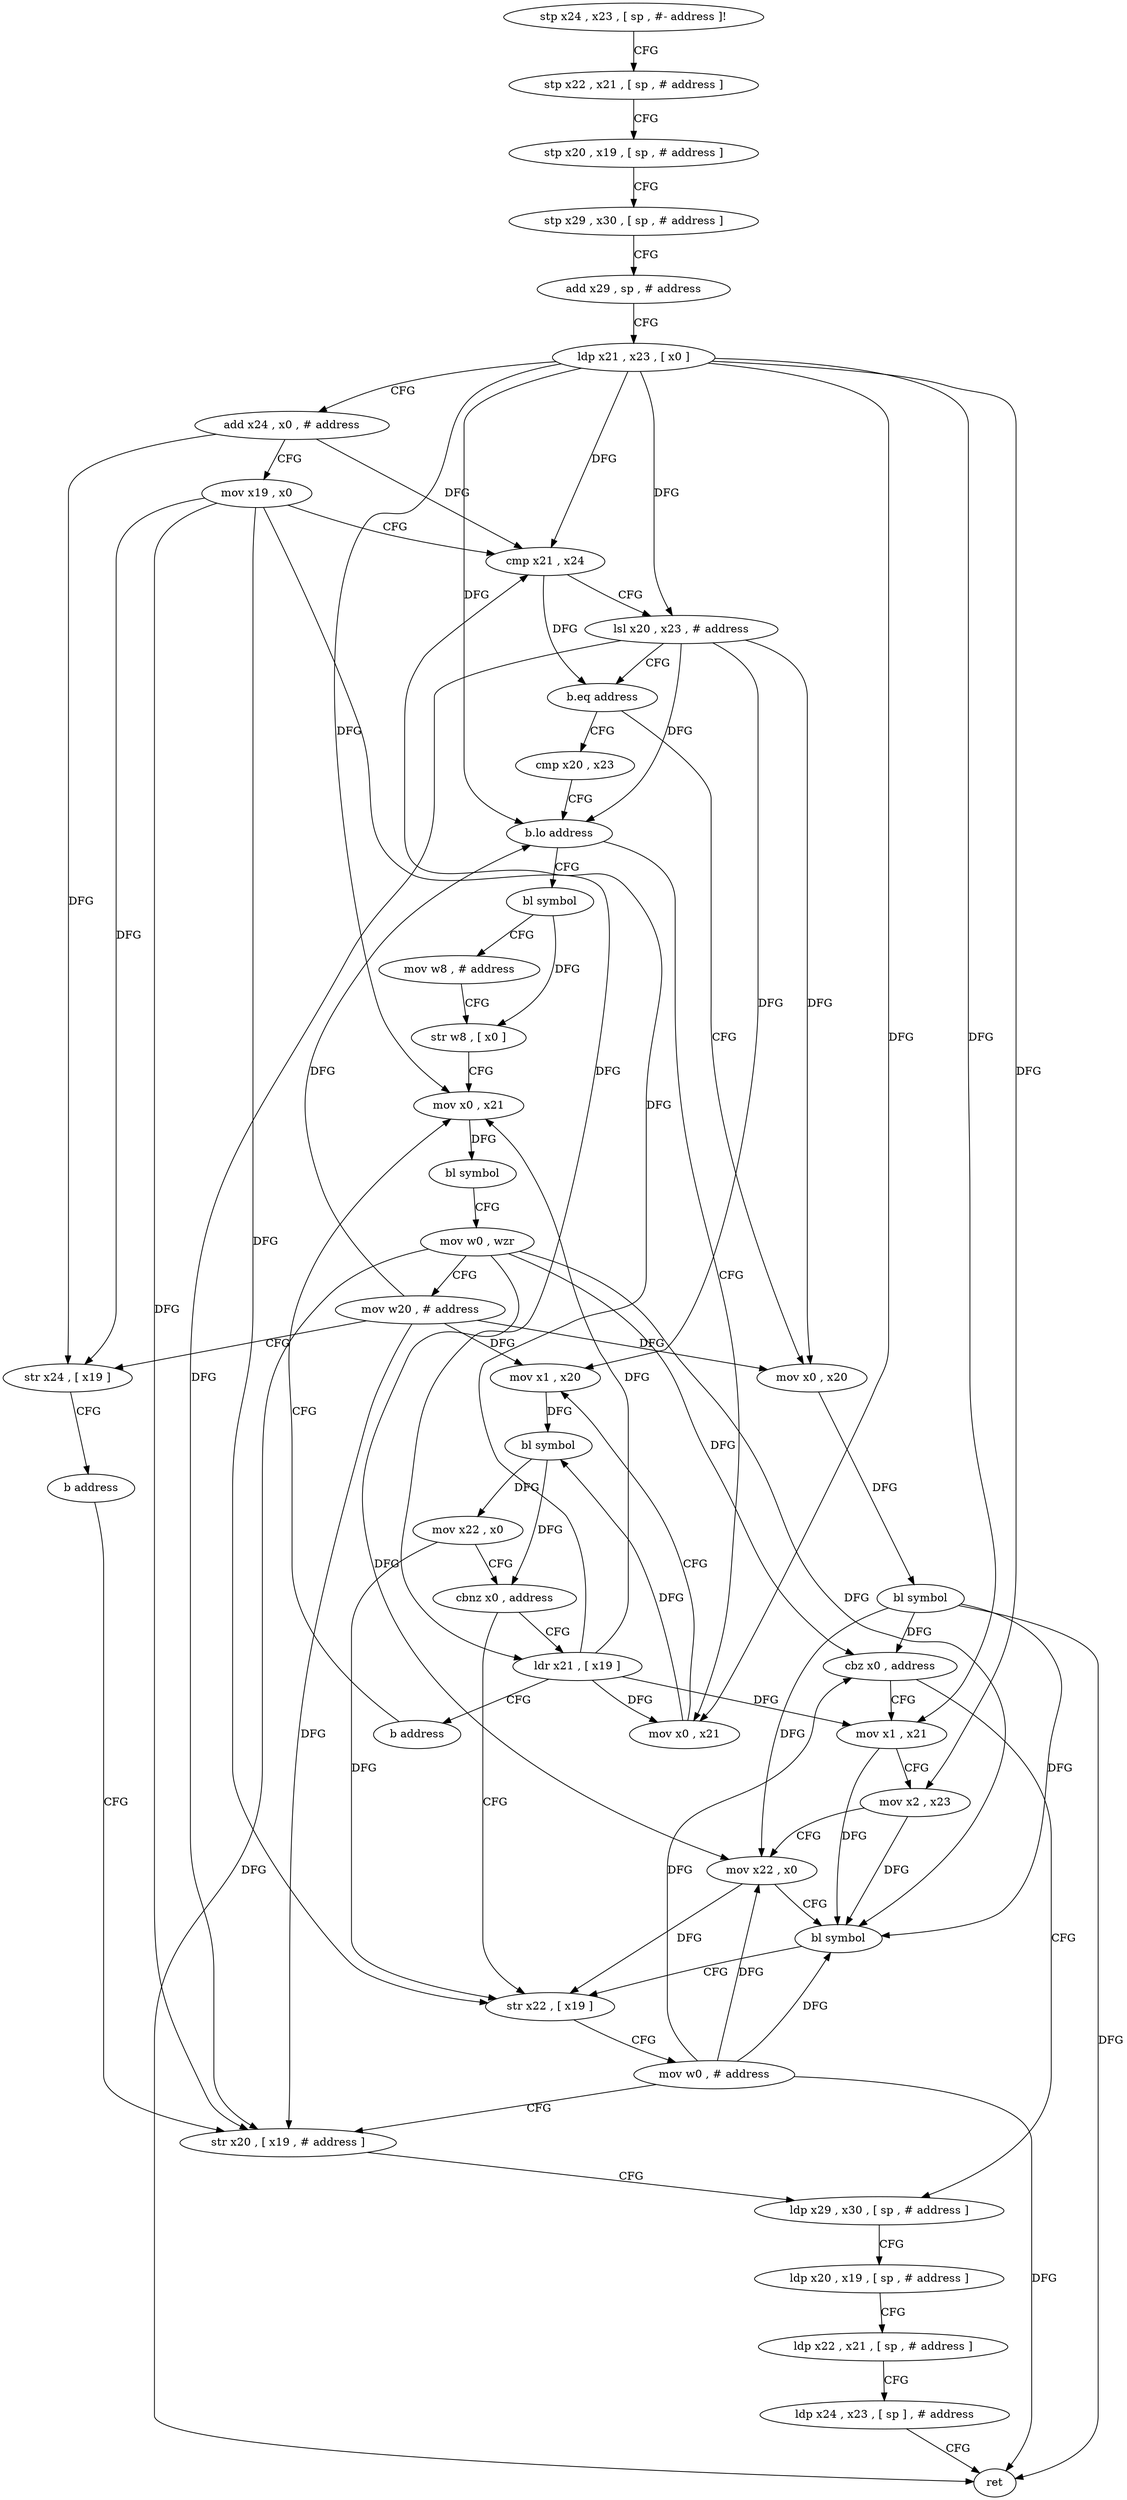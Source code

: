 digraph "func" {
"4231268" [label = "stp x24 , x23 , [ sp , #- address ]!" ]
"4231272" [label = "stp x22 , x21 , [ sp , # address ]" ]
"4231276" [label = "stp x20 , x19 , [ sp , # address ]" ]
"4231280" [label = "stp x29 , x30 , [ sp , # address ]" ]
"4231284" [label = "add x29 , sp , # address" ]
"4231288" [label = "ldp x21 , x23 , [ x0 ]" ]
"4231292" [label = "add x24 , x0 , # address" ]
"4231296" [label = "mov x19 , x0" ]
"4231300" [label = "cmp x21 , x24" ]
"4231304" [label = "lsl x20 , x23 , # address" ]
"4231308" [label = "b.eq address" ]
"4231348" [label = "mov x0 , x20" ]
"4231312" [label = "cmp x20 , x23" ]
"4231352" [label = "bl symbol" ]
"4231356" [label = "cbz x0 , address" ]
"4231388" [label = "ldp x29 , x30 , [ sp , # address ]" ]
"4231360" [label = "mov x1 , x21" ]
"4231316" [label = "b.lo address" ]
"4231408" [label = "bl symbol" ]
"4231320" [label = "mov x0 , x21" ]
"4231392" [label = "ldp x20 , x19 , [ sp , # address ]" ]
"4231396" [label = "ldp x22 , x21 , [ sp , # address ]" ]
"4231400" [label = "ldp x24 , x23 , [ sp ] , # address" ]
"4231404" [label = "ret" ]
"4231364" [label = "mov x2 , x23" ]
"4231368" [label = "mov x22 , x0" ]
"4231372" [label = "bl symbol" ]
"4231376" [label = "str x22 , [ x19 ]" ]
"4231412" [label = "mov w8 , # address" ]
"4231416" [label = "str w8 , [ x0 ]" ]
"4231420" [label = "mov x0 , x21" ]
"4231324" [label = "mov x1 , x20" ]
"4231328" [label = "bl symbol" ]
"4231332" [label = "mov x22 , x0" ]
"4231336" [label = "cbnz x0 , address" ]
"4231340" [label = "ldr x21 , [ x19 ]" ]
"4231384" [label = "str x20 , [ x19 , # address ]" ]
"4231380" [label = "mov w0 , # address" ]
"4231344" [label = "b address" ]
"4231424" [label = "bl symbol" ]
"4231428" [label = "mov w0 , wzr" ]
"4231432" [label = "mov w20 , # address" ]
"4231436" [label = "str x24 , [ x19 ]" ]
"4231440" [label = "b address" ]
"4231268" -> "4231272" [ label = "CFG" ]
"4231272" -> "4231276" [ label = "CFG" ]
"4231276" -> "4231280" [ label = "CFG" ]
"4231280" -> "4231284" [ label = "CFG" ]
"4231284" -> "4231288" [ label = "CFG" ]
"4231288" -> "4231292" [ label = "CFG" ]
"4231288" -> "4231300" [ label = "DFG" ]
"4231288" -> "4231360" [ label = "DFG" ]
"4231288" -> "4231320" [ label = "DFG" ]
"4231288" -> "4231420" [ label = "DFG" ]
"4231288" -> "4231304" [ label = "DFG" ]
"4231288" -> "4231316" [ label = "DFG" ]
"4231288" -> "4231364" [ label = "DFG" ]
"4231292" -> "4231296" [ label = "CFG" ]
"4231292" -> "4231300" [ label = "DFG" ]
"4231292" -> "4231436" [ label = "DFG" ]
"4231296" -> "4231300" [ label = "CFG" ]
"4231296" -> "4231376" [ label = "DFG" ]
"4231296" -> "4231436" [ label = "DFG" ]
"4231296" -> "4231340" [ label = "DFG" ]
"4231296" -> "4231384" [ label = "DFG" ]
"4231300" -> "4231304" [ label = "CFG" ]
"4231300" -> "4231308" [ label = "DFG" ]
"4231304" -> "4231308" [ label = "CFG" ]
"4231304" -> "4231348" [ label = "DFG" ]
"4231304" -> "4231316" [ label = "DFG" ]
"4231304" -> "4231324" [ label = "DFG" ]
"4231304" -> "4231384" [ label = "DFG" ]
"4231308" -> "4231348" [ label = "CFG" ]
"4231308" -> "4231312" [ label = "CFG" ]
"4231348" -> "4231352" [ label = "DFG" ]
"4231312" -> "4231316" [ label = "CFG" ]
"4231352" -> "4231356" [ label = "DFG" ]
"4231352" -> "4231404" [ label = "DFG" ]
"4231352" -> "4231368" [ label = "DFG" ]
"4231352" -> "4231372" [ label = "DFG" ]
"4231356" -> "4231388" [ label = "CFG" ]
"4231356" -> "4231360" [ label = "CFG" ]
"4231388" -> "4231392" [ label = "CFG" ]
"4231360" -> "4231364" [ label = "CFG" ]
"4231360" -> "4231372" [ label = "DFG" ]
"4231316" -> "4231408" [ label = "CFG" ]
"4231316" -> "4231320" [ label = "CFG" ]
"4231408" -> "4231412" [ label = "CFG" ]
"4231408" -> "4231416" [ label = "DFG" ]
"4231320" -> "4231324" [ label = "CFG" ]
"4231320" -> "4231328" [ label = "DFG" ]
"4231392" -> "4231396" [ label = "CFG" ]
"4231396" -> "4231400" [ label = "CFG" ]
"4231400" -> "4231404" [ label = "CFG" ]
"4231364" -> "4231368" [ label = "CFG" ]
"4231364" -> "4231372" [ label = "DFG" ]
"4231368" -> "4231372" [ label = "CFG" ]
"4231368" -> "4231376" [ label = "DFG" ]
"4231372" -> "4231376" [ label = "CFG" ]
"4231376" -> "4231380" [ label = "CFG" ]
"4231412" -> "4231416" [ label = "CFG" ]
"4231416" -> "4231420" [ label = "CFG" ]
"4231420" -> "4231424" [ label = "DFG" ]
"4231324" -> "4231328" [ label = "DFG" ]
"4231328" -> "4231332" [ label = "DFG" ]
"4231328" -> "4231336" [ label = "DFG" ]
"4231332" -> "4231336" [ label = "CFG" ]
"4231332" -> "4231376" [ label = "DFG" ]
"4231336" -> "4231376" [ label = "CFG" ]
"4231336" -> "4231340" [ label = "CFG" ]
"4231340" -> "4231344" [ label = "CFG" ]
"4231340" -> "4231360" [ label = "DFG" ]
"4231340" -> "4231320" [ label = "DFG" ]
"4231340" -> "4231420" [ label = "DFG" ]
"4231340" -> "4231300" [ label = "DFG" ]
"4231384" -> "4231388" [ label = "CFG" ]
"4231380" -> "4231384" [ label = "CFG" ]
"4231380" -> "4231356" [ label = "DFG" ]
"4231380" -> "4231368" [ label = "DFG" ]
"4231380" -> "4231404" [ label = "DFG" ]
"4231380" -> "4231372" [ label = "DFG" ]
"4231344" -> "4231420" [ label = "CFG" ]
"4231424" -> "4231428" [ label = "CFG" ]
"4231428" -> "4231432" [ label = "CFG" ]
"4231428" -> "4231356" [ label = "DFG" ]
"4231428" -> "4231368" [ label = "DFG" ]
"4231428" -> "4231404" [ label = "DFG" ]
"4231428" -> "4231372" [ label = "DFG" ]
"4231432" -> "4231436" [ label = "CFG" ]
"4231432" -> "4231348" [ label = "DFG" ]
"4231432" -> "4231324" [ label = "DFG" ]
"4231432" -> "4231316" [ label = "DFG" ]
"4231432" -> "4231384" [ label = "DFG" ]
"4231436" -> "4231440" [ label = "CFG" ]
"4231440" -> "4231384" [ label = "CFG" ]
}
